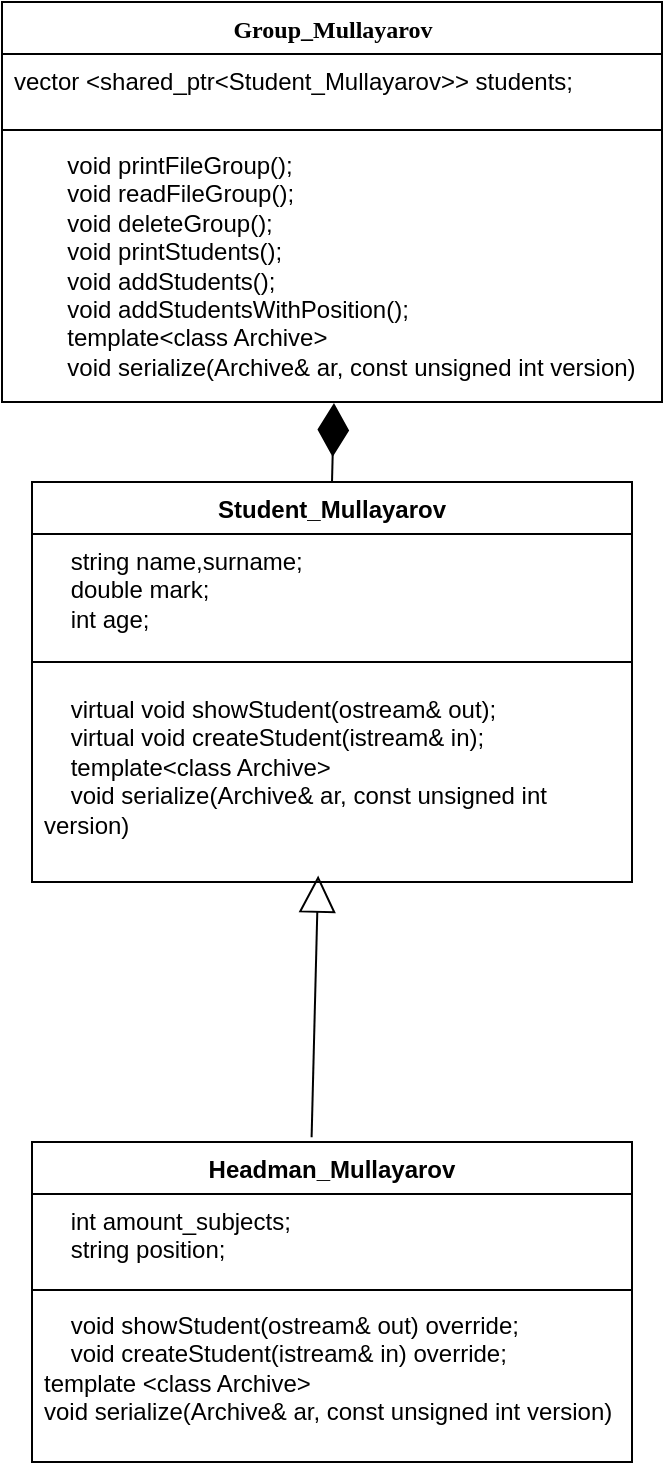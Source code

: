 <mxfile version="24.7.17">
  <diagram name="Page-1" id="9f46799a-70d6-7492-0946-bef42562c5a5">
    <mxGraphModel dx="1002" dy="575" grid="1" gridSize="10" guides="1" tooltips="1" connect="1" arrows="1" fold="1" page="1" pageScale="1" pageWidth="1100" pageHeight="850" background="none" math="0" shadow="0">
      <root>
        <mxCell id="0" />
        <mxCell id="1" parent="0" />
        <mxCell id="78961159f06e98e8-17" value="Group_Mullayarov" style="swimlane;html=1;fontStyle=1;align=center;verticalAlign=top;childLayout=stackLayout;horizontal=1;startSize=26;horizontalStack=0;resizeParent=1;resizeLast=0;collapsible=1;marginBottom=0;swimlaneFillColor=#ffffff;rounded=0;shadow=0;comic=0;labelBackgroundColor=none;strokeWidth=1;fillColor=none;fontFamily=Verdana;fontSize=12" parent="1" vertex="1">
          <mxGeometry x="500" width="330" height="200" as="geometry" />
        </mxCell>
        <mxCell id="78961159f06e98e8-21" value="vector &amp;lt;shared_ptr&amp;lt;Student_Mullayarov&amp;gt;&amp;gt; students;" style="text;html=1;strokeColor=none;fillColor=none;align=left;verticalAlign=top;spacingLeft=4;spacingRight=4;whiteSpace=wrap;overflow=hidden;rotatable=0;points=[[0,0.5],[1,0.5]];portConstraint=eastwest;" parent="78961159f06e98e8-17" vertex="1">
          <mxGeometry y="26" width="330" height="34" as="geometry" />
        </mxCell>
        <mxCell id="78961159f06e98e8-19" value="" style="line;html=1;strokeWidth=1;fillColor=none;align=left;verticalAlign=middle;spacingTop=-1;spacingLeft=3;spacingRight=3;rotatable=0;labelPosition=right;points=[];portConstraint=eastwest;" parent="78961159f06e98e8-17" vertex="1">
          <mxGeometry y="60" width="330" height="8" as="geometry" />
        </mxCell>
        <mxCell id="78961159f06e98e8-20" value="&lt;div&gt;&lt;span style=&quot;white-space: normal;&quot;&gt;&lt;span style=&quot;white-space:pre&quot;&gt;&#x9;&lt;/span&gt;void printFileGroup();&lt;/span&gt;&lt;/div&gt;&lt;div&gt;&lt;span style=&quot;white-space: normal;&quot;&gt;&lt;span style=&quot;white-space:pre&quot;&gt;&#x9;&lt;/span&gt;void readFileGroup();&lt;/span&gt;&lt;/div&gt;&lt;div&gt;&lt;span style=&quot;white-space: normal;&quot;&gt;&lt;span style=&quot;white-space:pre&quot;&gt;&#x9;&lt;/span&gt;void deleteGroup();&lt;/span&gt;&lt;/div&gt;&lt;div&gt;&lt;span style=&quot;white-space: normal;&quot;&gt;&lt;span style=&quot;white-space:pre&quot;&gt;&#x9;&lt;/span&gt;void printStudents();&lt;/span&gt;&lt;/div&gt;&lt;div&gt;&lt;span style=&quot;white-space: normal;&quot;&gt;&lt;span style=&quot;white-space:pre&quot;&gt;&#x9;&lt;/span&gt;void addStudents();&lt;/span&gt;&lt;/div&gt;&lt;div&gt;&lt;span style=&quot;white-space: normal;&quot;&gt;&lt;span style=&quot;white-space:pre&quot;&gt;&#x9;&lt;/span&gt;void addStudentsWithPosition();&lt;/span&gt;&lt;/div&gt;&lt;div&gt;&lt;div style=&quot;&quot;&gt;&lt;span style=&quot;white-space: normal;&quot;&gt;&lt;span style=&quot;white-space: pre;&quot;&gt;&#x9;&lt;/span&gt;template&amp;lt;class Archive&amp;gt;&lt;/span&gt;&lt;/div&gt;&lt;div style=&quot;&quot;&gt;&lt;span style=&quot;white-space: normal;&quot;&gt;&lt;span style=&quot;white-space: pre;&quot;&gt;&#x9;&lt;/span&gt;void serialize(Archive&amp;amp; ar, const unsigned int version)&lt;/span&gt;&lt;/div&gt;&lt;/div&gt;&lt;div&gt;&lt;span style=&quot;white-space: normal;&quot;&gt;&lt;br&gt;&lt;/span&gt;&lt;/div&gt;" style="text;html=1;strokeColor=none;fillColor=none;align=left;verticalAlign=top;spacingLeft=4;spacingRight=4;whiteSpace=wrap;overflow=hidden;rotatable=0;points=[[0,0.5],[1,0.5]];portConstraint=eastwest;" parent="78961159f06e98e8-17" vertex="1">
          <mxGeometry y="68" width="330" height="132" as="geometry" />
        </mxCell>
        <mxCell id="lvK2TQSOjIYvFxsR940x-1" value="Student_Mullayarov" style="swimlane;fontStyle=1;align=center;verticalAlign=top;childLayout=stackLayout;horizontal=1;startSize=26;horizontalStack=0;resizeParent=1;resizeParentMax=0;resizeLast=0;collapsible=1;marginBottom=0;whiteSpace=wrap;html=1;" parent="1" vertex="1">
          <mxGeometry x="515" y="240" width="300" height="200" as="geometry" />
        </mxCell>
        <mxCell id="lvK2TQSOjIYvFxsR940x-2" value="&lt;div&gt;&amp;nbsp; &amp;nbsp; string name,surname;&lt;/div&gt;&lt;div&gt;&amp;nbsp; &amp;nbsp; double mark;&lt;/div&gt;&lt;div&gt;&amp;nbsp; &amp;nbsp; int age;&lt;/div&gt;" style="text;strokeColor=none;fillColor=none;align=left;verticalAlign=top;spacingLeft=4;spacingRight=4;overflow=hidden;rotatable=0;points=[[0,0.5],[1,0.5]];portConstraint=eastwest;whiteSpace=wrap;html=1;" parent="lvK2TQSOjIYvFxsR940x-1" vertex="1">
          <mxGeometry y="26" width="300" height="54" as="geometry" />
        </mxCell>
        <mxCell id="lvK2TQSOjIYvFxsR940x-3" value="" style="line;strokeWidth=1;fillColor=none;align=left;verticalAlign=middle;spacingTop=-1;spacingLeft=3;spacingRight=3;rotatable=0;labelPosition=right;points=[];portConstraint=eastwest;strokeColor=inherit;" parent="lvK2TQSOjIYvFxsR940x-1" vertex="1">
          <mxGeometry y="80" width="300" height="20" as="geometry" />
        </mxCell>
        <mxCell id="lvK2TQSOjIYvFxsR940x-4" value="&lt;div&gt;&amp;nbsp; &amp;nbsp; virtual void showStudent(ostream&amp;amp; out);&lt;/div&gt;&lt;div&gt;&amp;nbsp; &amp;nbsp; virtual void createStudent(istream&amp;amp; in);&lt;/div&gt;&lt;div&gt;&amp;nbsp; &amp;nbsp; template&amp;lt;class Archive&amp;gt;&lt;/div&gt;&lt;div&gt;&amp;nbsp; &amp;nbsp; void serialize(Archive&amp;amp; ar, const unsigned int version)&lt;/div&gt;" style="text;strokeColor=none;fillColor=none;align=left;verticalAlign=top;spacingLeft=4;spacingRight=4;overflow=hidden;rotatable=0;points=[[0,0.5],[1,0.5]];portConstraint=eastwest;whiteSpace=wrap;html=1;" parent="lvK2TQSOjIYvFxsR940x-1" vertex="1">
          <mxGeometry y="100" width="300" height="100" as="geometry" />
        </mxCell>
        <mxCell id="lvK2TQSOjIYvFxsR940x-9" value="Headman_Mullayarov" style="swimlane;fontStyle=1;align=center;verticalAlign=top;childLayout=stackLayout;horizontal=1;startSize=26;horizontalStack=0;resizeParent=1;resizeParentMax=0;resizeLast=0;collapsible=1;marginBottom=0;whiteSpace=wrap;html=1;" parent="1" vertex="1">
          <mxGeometry x="515" y="570" width="300" height="160" as="geometry" />
        </mxCell>
        <mxCell id="lvK2TQSOjIYvFxsR940x-10" value="&lt;div&gt;&amp;nbsp; &amp;nbsp; int amount_subjects;&lt;/div&gt;&lt;div&gt;&amp;nbsp; &amp;nbsp; string position;&lt;/div&gt;" style="text;strokeColor=none;fillColor=none;align=left;verticalAlign=top;spacingLeft=4;spacingRight=4;overflow=hidden;rotatable=0;points=[[0,0.5],[1,0.5]];portConstraint=eastwest;whiteSpace=wrap;html=1;" parent="lvK2TQSOjIYvFxsR940x-9" vertex="1">
          <mxGeometry y="26" width="300" height="44" as="geometry" />
        </mxCell>
        <mxCell id="lvK2TQSOjIYvFxsR940x-11" value="" style="line;strokeWidth=1;fillColor=none;align=left;verticalAlign=middle;spacingTop=-1;spacingLeft=3;spacingRight=3;rotatable=0;labelPosition=right;points=[];portConstraint=eastwest;strokeColor=inherit;" parent="lvK2TQSOjIYvFxsR940x-9" vertex="1">
          <mxGeometry y="70" width="300" height="8" as="geometry" />
        </mxCell>
        <mxCell id="lvK2TQSOjIYvFxsR940x-12" value="&lt;div&gt;&lt;div&gt;&amp;nbsp; &amp;nbsp; void showStudent(ostream&amp;amp; out) override;&lt;/div&gt;&lt;div&gt;&amp;nbsp; &amp;nbsp; void createStudent(istream&amp;amp; in) override;&lt;/div&gt;&lt;/div&gt;&lt;div&gt;&lt;div&gt;template &amp;lt;class Archive&amp;gt;&lt;/div&gt;&lt;div&gt;void serialize(Archive&amp;amp; ar, const unsigned int version)&lt;/div&gt;&lt;/div&gt;" style="text;strokeColor=none;fillColor=none;align=left;verticalAlign=top;spacingLeft=4;spacingRight=4;overflow=hidden;rotatable=0;points=[[0,0.5],[1,0.5]];portConstraint=eastwest;whiteSpace=wrap;html=1;" parent="lvK2TQSOjIYvFxsR940x-9" vertex="1">
          <mxGeometry y="78" width="300" height="82" as="geometry" />
        </mxCell>
        <mxCell id="lvK2TQSOjIYvFxsR940x-20" value="" style="endArrow=diamondThin;endFill=1;endSize=24;html=1;rounded=0;exitX=0.5;exitY=0;exitDx=0;exitDy=0;entryX=0.503;entryY=1.004;entryDx=0;entryDy=0;entryPerimeter=0;" parent="1" source="lvK2TQSOjIYvFxsR940x-1" target="78961159f06e98e8-20" edge="1">
          <mxGeometry width="160" relative="1" as="geometry">
            <mxPoint x="550" y="340" as="sourcePoint" />
            <mxPoint x="710" y="340" as="targetPoint" />
          </mxGeometry>
        </mxCell>
        <mxCell id="lvK2TQSOjIYvFxsR940x-21" value="" style="endArrow=block;endSize=16;endFill=0;html=1;rounded=0;exitX=0.466;exitY=-0.015;exitDx=0;exitDy=0;exitPerimeter=0;entryX=0.477;entryY=0.968;entryDx=0;entryDy=0;entryPerimeter=0;" parent="1" source="lvK2TQSOjIYvFxsR940x-9" target="lvK2TQSOjIYvFxsR940x-4" edge="1">
          <mxGeometry width="160" relative="1" as="geometry">
            <mxPoint x="550" y="490" as="sourcePoint" />
            <mxPoint x="660" y="520" as="targetPoint" />
          </mxGeometry>
        </mxCell>
      </root>
    </mxGraphModel>
  </diagram>
</mxfile>
